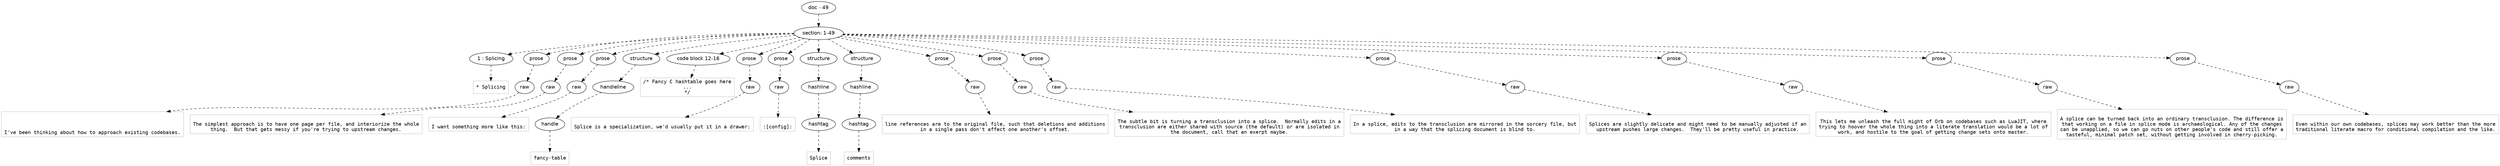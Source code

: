 digraph lpegNode {

node [fontname=Helvetica]
edge [style=dashed]

doc_0 [label="doc - 49"]


doc_0 -> { section_1}
{rank=same; section_1}

section_1 [label="section: 1-49"]


// END RANK doc_0

section_1 -> { header_2 prose_3 prose_4 prose_5 structure_6 codeblock_7 prose_8 prose_9 structure_10 structure_11 prose_12 prose_13 prose_14 prose_15 prose_16 prose_17 prose_18}
{rank=same; header_2 prose_3 prose_4 prose_5 structure_6 codeblock_7 prose_8 prose_9 structure_10 structure_11 prose_12 prose_13 prose_14 prose_15 prose_16 prose_17 prose_18}

header_2 [label="1 : Splicing"]

prose_3 [label="prose"]

prose_4 [label="prose"]

prose_5 [label="prose"]

structure_6 [label="structure"]

codeblock_7 [label="code block 12-16"]

prose_8 [label="prose"]

prose_9 [label="prose"]

structure_10 [label="structure"]

structure_11 [label="structure"]

prose_12 [label="prose"]

prose_13 [label="prose"]

prose_14 [label="prose"]

prose_15 [label="prose"]

prose_16 [label="prose"]

prose_17 [label="prose"]

prose_18 [label="prose"]


// END RANK section_1

header_2 -> leaf_19
leaf_19  [color=Gray,shape=rectangle,fontname=Inconsolata,label="* Splicing"]
// END RANK header_2

prose_3 -> { raw_20}
{rank=same; raw_20}

raw_20 [label="raw"]


// END RANK prose_3

raw_20 -> leaf_21
leaf_21  [color=Gray,shape=rectangle,fontname=Inconsolata,label="


I've been thinking about how to approach existing codebases.
"]
// END RANK raw_20

prose_4 -> { raw_22}
{rank=same; raw_22}

raw_22 [label="raw"]


// END RANK prose_4

raw_22 -> leaf_23
leaf_23  [color=Gray,shape=rectangle,fontname=Inconsolata,label="
The simplest approach is to have one page per file, and interiorize the whole
thing.  But that gets messy if you're trying to upstream changes.
"]
// END RANK raw_22

prose_5 -> { raw_24}
{rank=same; raw_24}

raw_24 [label="raw"]


// END RANK prose_5

raw_24 -> leaf_25
leaf_25  [color=Gray,shape=rectangle,fontname=Inconsolata,label="
I want something more like this:
"]
// END RANK raw_24

structure_6 -> { handleline_26}
{rank=same; handleline_26}

handleline_26 [label="handleline"]


// END RANK structure_6

handleline_26 -> { handle_27}
{rank=same; handle_27}

handle_27 [label="handle"]


// END RANK handleline_26

handle_27 -> leaf_28
leaf_28  [color=Gray,shape=rectangle,fontname=Inconsolata,label="fancy-table"]
// END RANK handle_27

codeblock_7 -> leaf_29
leaf_29  [color=Gray,shape=rectangle,fontname=Inconsolata,label="/* Fancy C hashtable goes here
...
*/"]
// END RANK codeblock_7

prose_8 -> { raw_30}
{rank=same; raw_30}

raw_30 [label="raw"]


// END RANK prose_8

raw_30 -> leaf_31
leaf_31  [color=Gray,shape=rectangle,fontname=Inconsolata,label="
Splice is a specialization, we'd usually put it in a drawer:
"]
// END RANK raw_30

prose_9 -> { raw_32}
{rank=same; raw_32}

raw_32 [label="raw"]


// END RANK prose_9

raw_32 -> leaf_33
leaf_33  [color=Gray,shape=rectangle,fontname=Inconsolata,label="
:[config]:"]
// END RANK raw_32

structure_10 -> { hashline_34}
{rank=same; hashline_34}

hashline_34 [label="hashline"]


// END RANK structure_10

hashline_34 -> { hashtag_35}
{rank=same; hashtag_35}

hashtag_35 [label="hashtag"]


// END RANK hashline_34

hashtag_35 -> leaf_36
leaf_36  [color=Gray,shape=rectangle,fontname=Inconsolata,label="Splice"]
// END RANK hashtag_35

structure_11 -> { hashline_37}
{rank=same; hashline_37}

hashline_37 [label="hashline"]


// END RANK structure_11

hashline_37 -> { hashtag_38}
{rank=same; hashtag_38}

hashtag_38 [label="hashtag"]


// END RANK hashline_37

hashtag_38 -> leaf_39
leaf_39  [color=Gray,shape=rectangle,fontname=Inconsolata,label="comments"]
// END RANK hashtag_38

prose_12 -> { raw_40}
{rank=same; raw_40}

raw_40 [label="raw"]


// END RANK prose_12

raw_40 -> leaf_41
leaf_41  [color=Gray,shape=rectangle,fontname=Inconsolata,label="
line references are to the original file, such that deletions and additions
in a single pass don't affect one another's offset.
"]
// END RANK raw_40

prose_13 -> { raw_42}
{rank=same; raw_42}

raw_42 [label="raw"]


// END RANK prose_13

raw_42 -> leaf_43
leaf_43  [color=Gray,shape=rectangle,fontname=Inconsolata,label="
The subtle bit is turning a transclusion into a splice.  Normally edits in a
transclusion are either shared with source (the default) or are isolated in
the document, call that an exerpt maybe.
"]
// END RANK raw_42

prose_14 -> { raw_44}
{rank=same; raw_44}

raw_44 [label="raw"]


// END RANK prose_14

raw_44 -> leaf_45
leaf_45  [color=Gray,shape=rectangle,fontname=Inconsolata,label="
In a splice, edits to the transclusion are mirrored in the sorcery file, but
in a way that the splicing document is blind to.
"]
// END RANK raw_44

prose_15 -> { raw_46}
{rank=same; raw_46}

raw_46 [label="raw"]


// END RANK prose_15

raw_46 -> leaf_47
leaf_47  [color=Gray,shape=rectangle,fontname=Inconsolata,label="
Splices are slightly delicate and might need to be manually adjusted if an
upstream pushes large changes.  They'll be pretty useful in practice.
"]
// END RANK raw_46

prose_16 -> { raw_48}
{rank=same; raw_48}

raw_48 [label="raw"]


// END RANK prose_16

raw_48 -> leaf_49
leaf_49  [color=Gray,shape=rectangle,fontname=Inconsolata,label="
This lets me unleash the full might of Orb on codebases such as LuaJIT, where
trying to hoover the whole thing into a literate translation would be a lot of
work, and hostile to the goal of getting change sets onto master.
"]
// END RANK raw_48

prose_17 -> { raw_50}
{rank=same; raw_50}

raw_50 [label="raw"]


// END RANK prose_17

raw_50 -> leaf_51
leaf_51  [color=Gray,shape=rectangle,fontname=Inconsolata,label="
A splice can be turned back into an ordinary transclusion. The difference is
that working on a file in splice mode is archaeological. Any of the changes
can be unapplied, so we can go nuts on other people's code and still offer a
tasteful, minimal patch set, without getting involved in cherry-picking.
"]
// END RANK raw_50

prose_18 -> { raw_52}
{rank=same; raw_52}

raw_52 [label="raw"]


// END RANK prose_18

raw_52 -> leaf_53
leaf_53  [color=Gray,shape=rectangle,fontname=Inconsolata,label="
Even within our own codebases, splices may work better than the more
traditional literate macro for conditional compilation and the like."]
// END RANK raw_52


}
